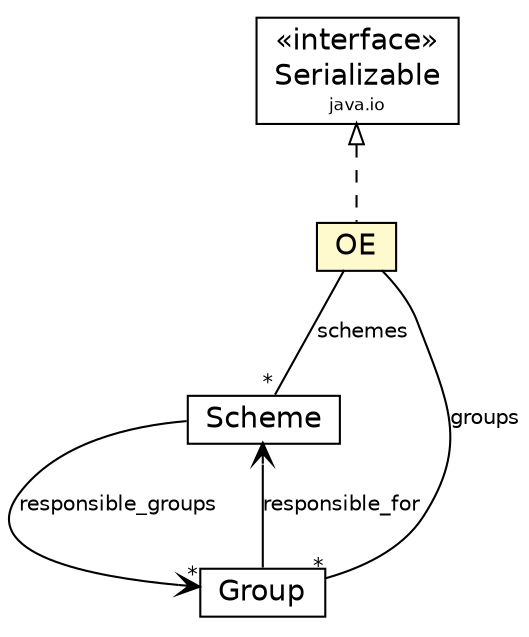 #!/usr/local/bin/dot
#
# Class diagram 
# Generated by UMLGraph version 5.1 (http://www.umlgraph.org/)
#

digraph G {
	edge [fontname="Helvetica",fontsize=10,labelfontname="Helvetica",labelfontsize=10];
	node [fontname="Helvetica",fontsize=10,shape=plaintext];
	nodesep=0.25;
	ranksep=0.5;
	// ora4mas.nopl.oe.Scheme
	c12133 [label=<<table title="ora4mas.nopl.oe.Scheme" border="0" cellborder="1" cellspacing="0" cellpadding="2" port="p" href="./Scheme.html">
		<tr><td><table border="0" cellspacing="0" cellpadding="1">
<tr><td align="center" balign="center"> Scheme </td></tr>
		</table></td></tr>
		</table>>, fontname="Helvetica", fontcolor="black", fontsize=14.0];
	// ora4mas.nopl.oe.OE
	c12136 [label=<<table title="ora4mas.nopl.oe.OE" border="0" cellborder="1" cellspacing="0" cellpadding="2" port="p" bgcolor="lemonChiffon" href="./OE.html">
		<tr><td><table border="0" cellspacing="0" cellpadding="1">
<tr><td align="center" balign="center"> OE </td></tr>
		</table></td></tr>
		</table>>, fontname="Helvetica", fontcolor="black", fontsize=14.0];
	// ora4mas.nopl.oe.Group
	c12137 [label=<<table title="ora4mas.nopl.oe.Group" border="0" cellborder="1" cellspacing="0" cellpadding="2" port="p" href="./Group.html">
		<tr><td><table border="0" cellspacing="0" cellpadding="1">
<tr><td align="center" balign="center"> Group </td></tr>
		</table></td></tr>
		</table>>, fontname="Helvetica", fontcolor="black", fontsize=14.0];
	// ora4mas.nopl.oe.Scheme NAVASSOC ora4mas.nopl.oe.Group
	c12133:p -> c12137:p [taillabel="", label="responsible_groups", headlabel="*", fontname="Helvetica", fontcolor="black", fontsize=10.0, color="black", arrowhead=open];
	//ora4mas.nopl.oe.OE implements java.io.Serializable
	c12151:p -> c12136:p [dir=back,arrowtail=empty,style=dashed];
	// ora4mas.nopl.oe.OE COMPOSED ora4mas.nopl.oe.Group
	c12136:p -> c12137:p [taillabel="", label="groups", headlabel="*", fontname="Helvetica", fontcolor="black", fontsize=10.0, color="black", arrowhead=none, arrowtail=diamond];
	// ora4mas.nopl.oe.OE COMPOSED ora4mas.nopl.oe.Scheme
	c12136:p -> c12133:p [taillabel="", label="schemes", headlabel="*", fontname="Helvetica", fontcolor="black", fontsize=10.0, color="black", arrowhead=none, arrowtail=diamond];
	// ora4mas.nopl.oe.Group NAVASSOC ora4mas.nopl.oe.Scheme
	c12137:p -> c12133:p [taillabel="", label="responsible_for", headlabel="", fontname="Helvetica", fontcolor="black", fontsize=10.0, color="black", arrowhead=open];
	// java.io.Serializable
	c12151 [label=<<table title="java.io.Serializable" border="0" cellborder="1" cellspacing="0" cellpadding="2" port="p" href="http://java.sun.com/j2se/1.4.2/docs/api/java/io/Serializable.html">
		<tr><td><table border="0" cellspacing="0" cellpadding="1">
<tr><td align="center" balign="center"> &#171;interface&#187; </td></tr>
<tr><td align="center" balign="center"> Serializable </td></tr>
<tr><td align="center" balign="center"><font point-size="8.0"> java.io </font></td></tr>
		</table></td></tr>
		</table>>, fontname="Helvetica", fontcolor="black", fontsize=14.0];
}

